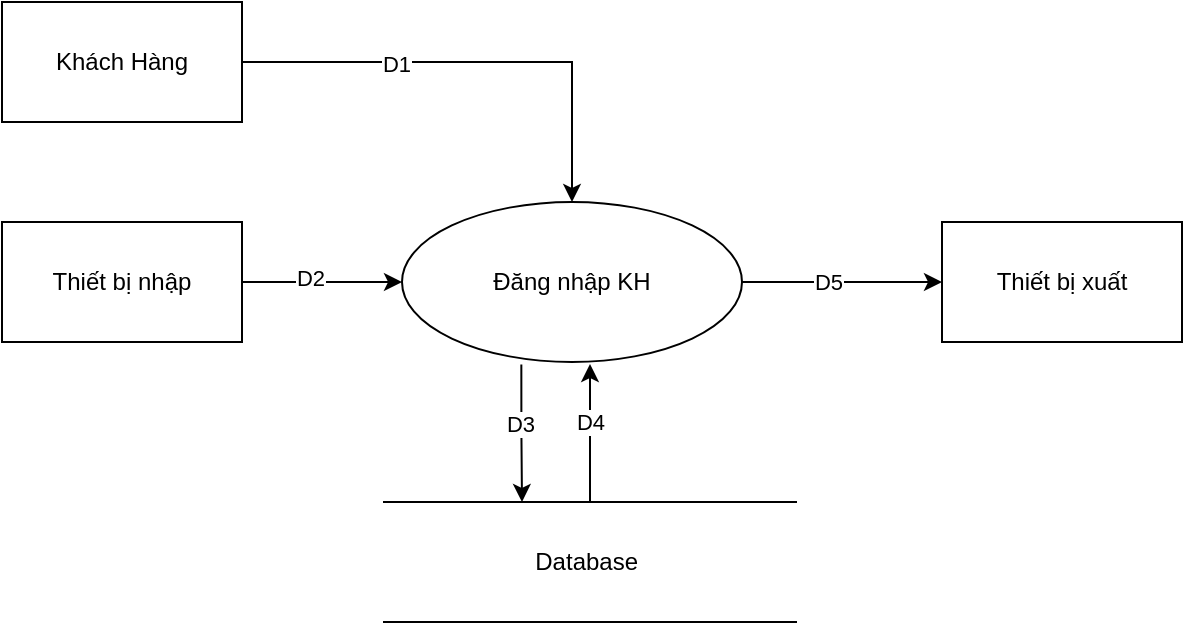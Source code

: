 <mxfile version="26.1.3">
  <diagram name="Trang-1" id="08IN_Grji9MPPhO4NgKo">
    <mxGraphModel dx="1290" dy="522" grid="1" gridSize="10" guides="1" tooltips="1" connect="1" arrows="1" fold="1" page="1" pageScale="1" pageWidth="827" pageHeight="1169" math="0" shadow="0">
      <root>
        <mxCell id="0" />
        <mxCell id="1" parent="0" />
        <mxCell id="25RO68dpBLAVbtiIjA-7-8" style="edgeStyle=orthogonalEdgeStyle;rounded=0;orthogonalLoop=1;jettySize=auto;html=1;entryX=0;entryY=0.5;entryDx=0;entryDy=0;" edge="1" parent="1" source="25RO68dpBLAVbtiIjA-7-1" target="25RO68dpBLAVbtiIjA-7-7">
          <mxGeometry relative="1" as="geometry" />
        </mxCell>
        <mxCell id="25RO68dpBLAVbtiIjA-7-20" value="D5" style="edgeLabel;html=1;align=center;verticalAlign=middle;resizable=0;points=[];" vertex="1" connectable="0" parent="25RO68dpBLAVbtiIjA-7-8">
          <mxGeometry x="-0.144" relative="1" as="geometry">
            <mxPoint as="offset" />
          </mxGeometry>
        </mxCell>
        <mxCell id="25RO68dpBLAVbtiIjA-7-14" style="edgeStyle=orthogonalEdgeStyle;rounded=0;orthogonalLoop=1;jettySize=auto;html=1;exitX=0.351;exitY=1.015;exitDx=0;exitDy=0;exitPerimeter=0;" edge="1" parent="1" source="25RO68dpBLAVbtiIjA-7-1">
          <mxGeometry relative="1" as="geometry">
            <mxPoint x="380" y="310" as="targetPoint" />
          </mxGeometry>
        </mxCell>
        <mxCell id="25RO68dpBLAVbtiIjA-7-18" value="D3" style="edgeLabel;html=1;align=center;verticalAlign=middle;resizable=0;points=[];" vertex="1" connectable="0" parent="25RO68dpBLAVbtiIjA-7-14">
          <mxGeometry x="-0.149" y="-1" relative="1" as="geometry">
            <mxPoint as="offset" />
          </mxGeometry>
        </mxCell>
        <mxCell id="25RO68dpBLAVbtiIjA-7-1" value="Đăng nhập KH" style="ellipse;whiteSpace=wrap;html=1;" vertex="1" parent="1">
          <mxGeometry x="320" y="160" width="170" height="80" as="geometry" />
        </mxCell>
        <mxCell id="25RO68dpBLAVbtiIjA-7-3" style="edgeStyle=orthogonalEdgeStyle;rounded=0;orthogonalLoop=1;jettySize=auto;html=1;entryX=0.5;entryY=0;entryDx=0;entryDy=0;" edge="1" parent="1" source="25RO68dpBLAVbtiIjA-7-2" target="25RO68dpBLAVbtiIjA-7-1">
          <mxGeometry relative="1" as="geometry" />
        </mxCell>
        <mxCell id="25RO68dpBLAVbtiIjA-7-16" value="D1" style="edgeLabel;html=1;align=center;verticalAlign=middle;resizable=0;points=[];" vertex="1" connectable="0" parent="25RO68dpBLAVbtiIjA-7-3">
          <mxGeometry x="-0.346" y="-1" relative="1" as="geometry">
            <mxPoint as="offset" />
          </mxGeometry>
        </mxCell>
        <mxCell id="25RO68dpBLAVbtiIjA-7-2" value="Khách Hàng" style="rounded=0;whiteSpace=wrap;html=1;" vertex="1" parent="1">
          <mxGeometry x="120" y="60" width="120" height="60" as="geometry" />
        </mxCell>
        <mxCell id="25RO68dpBLAVbtiIjA-7-6" style="edgeStyle=orthogonalEdgeStyle;rounded=0;orthogonalLoop=1;jettySize=auto;html=1;entryX=0;entryY=0.5;entryDx=0;entryDy=0;" edge="1" parent="1" source="25RO68dpBLAVbtiIjA-7-4" target="25RO68dpBLAVbtiIjA-7-1">
          <mxGeometry relative="1" as="geometry" />
        </mxCell>
        <mxCell id="25RO68dpBLAVbtiIjA-7-17" value="D2" style="edgeLabel;html=1;align=center;verticalAlign=middle;resizable=0;points=[];" vertex="1" connectable="0" parent="25RO68dpBLAVbtiIjA-7-6">
          <mxGeometry x="-0.155" y="2" relative="1" as="geometry">
            <mxPoint as="offset" />
          </mxGeometry>
        </mxCell>
        <mxCell id="25RO68dpBLAVbtiIjA-7-4" value="Thiết bị nhập" style="rounded=0;whiteSpace=wrap;html=1;" vertex="1" parent="1">
          <mxGeometry x="120" y="170" width="120" height="60" as="geometry" />
        </mxCell>
        <mxCell id="25RO68dpBLAVbtiIjA-7-7" value="Thiết bị xuất" style="rounded=0;whiteSpace=wrap;html=1;" vertex="1" parent="1">
          <mxGeometry x="590" y="170" width="120" height="60" as="geometry" />
        </mxCell>
        <mxCell id="25RO68dpBLAVbtiIjA-7-9" value="Database&amp;nbsp;" style="shape=partialRectangle;whiteSpace=wrap;html=1;left=0;right=0;fillColor=none;" vertex="1" parent="1">
          <mxGeometry x="311" y="310" width="206" height="60" as="geometry" />
        </mxCell>
        <mxCell id="25RO68dpBLAVbtiIjA-7-15" style="edgeStyle=orthogonalEdgeStyle;rounded=0;orthogonalLoop=1;jettySize=auto;html=1;" edge="1" parent="1" source="25RO68dpBLAVbtiIjA-7-9">
          <mxGeometry relative="1" as="geometry">
            <mxPoint x="414" y="241" as="targetPoint" />
          </mxGeometry>
        </mxCell>
        <mxCell id="25RO68dpBLAVbtiIjA-7-19" value="D4" style="edgeLabel;html=1;align=center;verticalAlign=middle;resizable=0;points=[];" vertex="1" connectable="0" parent="25RO68dpBLAVbtiIjA-7-15">
          <mxGeometry x="0.186" y="1" relative="1" as="geometry">
            <mxPoint as="offset" />
          </mxGeometry>
        </mxCell>
      </root>
    </mxGraphModel>
  </diagram>
</mxfile>

